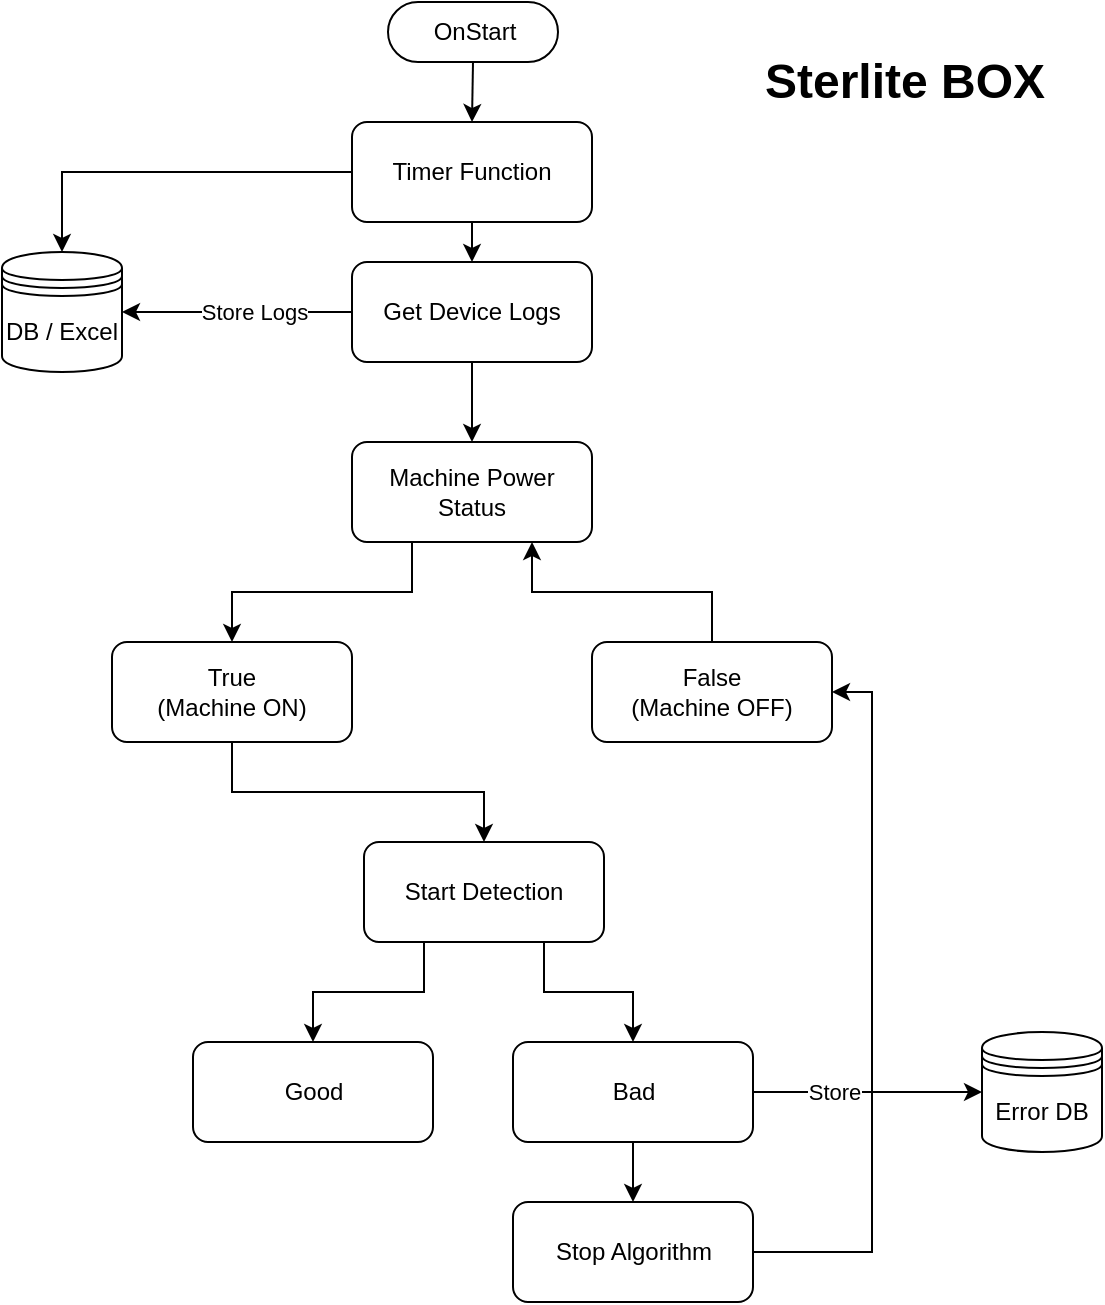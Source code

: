 <mxfile version="20.8.10" type="device" pages="5"><diagram id="sg4r4c6nekXWI53iiOO6" name="Architecture"><mxGraphModel dx="1421" dy="832" grid="1" gridSize="10" guides="1" tooltips="1" connect="1" arrows="1" fold="1" page="1" pageScale="1" pageWidth="850" pageHeight="1100" math="0" shadow="0"><root><mxCell id="0"/><mxCell id="1" parent="0"/><mxCell id="kYotQ1mhfaTEf8DiBNfE-2" style="edgeStyle=orthogonalEdgeStyle;rounded=0;orthogonalLoop=1;jettySize=auto;html=1;exitX=0.5;exitY=0.5;exitDx=0;exitDy=15.0;exitPerimeter=0;entryX=0.5;entryY=0;entryDx=0;entryDy=0;" parent="1" source="CZYEnzqSF_89KCVvnzIE-3" target="kYotQ1mhfaTEf8DiBNfE-1" edge="1"><mxGeometry relative="1" as="geometry"/></mxCell><mxCell id="CZYEnzqSF_89KCVvnzIE-3" value="OnStart" style="html=1;dashed=0;whitespace=wrap;shape=mxgraph.dfd.start" parent="1" vertex="1"><mxGeometry x="383" y="100" width="85" height="30" as="geometry"/></mxCell><mxCell id="CZYEnzqSF_89KCVvnzIE-30" style="edgeStyle=orthogonalEdgeStyle;rounded=0;orthogonalLoop=1;jettySize=auto;html=1;exitX=0.5;exitY=1;exitDx=0;exitDy=0;" parent="1" source="CZYEnzqSF_89KCVvnzIE-5" target="CZYEnzqSF_89KCVvnzIE-19" edge="1"><mxGeometry relative="1" as="geometry"/></mxCell><mxCell id="CZYEnzqSF_89KCVvnzIE-33" style="edgeStyle=orthogonalEdgeStyle;rounded=0;orthogonalLoop=1;jettySize=auto;html=1;exitX=0;exitY=0.5;exitDx=0;exitDy=0;entryX=1;entryY=0.5;entryDx=0;entryDy=0;" parent="1" source="CZYEnzqSF_89KCVvnzIE-5" target="CZYEnzqSF_89KCVvnzIE-31" edge="1"><mxGeometry relative="1" as="geometry"/></mxCell><mxCell id="CZYEnzqSF_89KCVvnzIE-34" value="Store Logs" style="edgeLabel;html=1;align=center;verticalAlign=middle;resizable=0;points=[];" parent="CZYEnzqSF_89KCVvnzIE-33" vertex="1" connectable="0"><mxGeometry x="-0.141" relative="1" as="geometry"><mxPoint as="offset"/></mxGeometry></mxCell><mxCell id="CZYEnzqSF_89KCVvnzIE-5" value="Get Device Logs" style="rounded=1;whiteSpace=wrap;html=1;" parent="1" vertex="1"><mxGeometry x="365" y="230" width="120" height="50" as="geometry"/></mxCell><mxCell id="CZYEnzqSF_89KCVvnzIE-37" style="edgeStyle=orthogonalEdgeStyle;rounded=0;orthogonalLoop=1;jettySize=auto;html=1;exitX=0.25;exitY=1;exitDx=0;exitDy=0;" parent="1" source="CZYEnzqSF_89KCVvnzIE-18" target="CZYEnzqSF_89KCVvnzIE-35" edge="1"><mxGeometry relative="1" as="geometry"/></mxCell><mxCell id="CZYEnzqSF_89KCVvnzIE-38" style="edgeStyle=orthogonalEdgeStyle;rounded=0;orthogonalLoop=1;jettySize=auto;html=1;exitX=0.75;exitY=1;exitDx=0;exitDy=0;" parent="1" source="CZYEnzqSF_89KCVvnzIE-18" target="CZYEnzqSF_89KCVvnzIE-36" edge="1"><mxGeometry relative="1" as="geometry"/></mxCell><mxCell id="CZYEnzqSF_89KCVvnzIE-18" value="Start Detection" style="rounded=1;whiteSpace=wrap;html=1;" parent="1" vertex="1"><mxGeometry x="371" y="520" width="120" height="50" as="geometry"/></mxCell><mxCell id="CZYEnzqSF_89KCVvnzIE-45" style="edgeStyle=orthogonalEdgeStyle;rounded=0;orthogonalLoop=1;jettySize=auto;html=1;exitX=0.25;exitY=1;exitDx=0;exitDy=0;" parent="1" source="CZYEnzqSF_89KCVvnzIE-19" target="CZYEnzqSF_89KCVvnzIE-43" edge="1"><mxGeometry relative="1" as="geometry"/></mxCell><mxCell id="CZYEnzqSF_89KCVvnzIE-19" value="Machine Power Status" style="rounded=1;whiteSpace=wrap;html=1;" parent="1" vertex="1"><mxGeometry x="365" y="320" width="120" height="50" as="geometry"/></mxCell><mxCell id="CZYEnzqSF_89KCVvnzIE-31" value="DB / Excel" style="shape=datastore;whiteSpace=wrap;html=1;" parent="1" vertex="1"><mxGeometry x="190" y="225" width="60" height="60" as="geometry"/></mxCell><mxCell id="CZYEnzqSF_89KCVvnzIE-35" value="Good" style="rounded=1;whiteSpace=wrap;html=1;" parent="1" vertex="1"><mxGeometry x="285.5" y="620" width="120" height="50" as="geometry"/></mxCell><mxCell id="CZYEnzqSF_89KCVvnzIE-40" style="edgeStyle=orthogonalEdgeStyle;rounded=0;orthogonalLoop=1;jettySize=auto;html=1;exitX=0.5;exitY=1;exitDx=0;exitDy=0;entryX=0.5;entryY=0;entryDx=0;entryDy=0;" parent="1" source="CZYEnzqSF_89KCVvnzIE-36" target="CZYEnzqSF_89KCVvnzIE-39" edge="1"><mxGeometry relative="1" as="geometry"/></mxCell><mxCell id="CZYEnzqSF_89KCVvnzIE-51" style="edgeStyle=orthogonalEdgeStyle;rounded=0;orthogonalLoop=1;jettySize=auto;html=1;exitX=1;exitY=0.5;exitDx=0;exitDy=0;entryX=0;entryY=0.5;entryDx=0;entryDy=0;" parent="1" source="CZYEnzqSF_89KCVvnzIE-36" target="CZYEnzqSF_89KCVvnzIE-50" edge="1"><mxGeometry relative="1" as="geometry"/></mxCell><mxCell id="2J9r6ATAL798wWF12ZCs-1" value="Store" style="edgeLabel;html=1;align=center;verticalAlign=middle;resizable=0;points=[];" parent="CZYEnzqSF_89KCVvnzIE-51" vertex="1" connectable="0"><mxGeometry x="-0.24" y="-3" relative="1" as="geometry"><mxPoint x="-3" y="-3" as="offset"/></mxGeometry></mxCell><mxCell id="CZYEnzqSF_89KCVvnzIE-36" value="Bad" style="rounded=1;whiteSpace=wrap;html=1;" parent="1" vertex="1"><mxGeometry x="445.5" y="620" width="120" height="50" as="geometry"/></mxCell><mxCell id="CZYEnzqSF_89KCVvnzIE-49" style="edgeStyle=orthogonalEdgeStyle;rounded=0;orthogonalLoop=1;jettySize=auto;html=1;exitX=1;exitY=0.5;exitDx=0;exitDy=0;entryX=1;entryY=0.5;entryDx=0;entryDy=0;" parent="1" source="CZYEnzqSF_89KCVvnzIE-39" target="CZYEnzqSF_89KCVvnzIE-44" edge="1"><mxGeometry relative="1" as="geometry"/></mxCell><mxCell id="CZYEnzqSF_89KCVvnzIE-39" value="Stop Algorithm" style="rounded=1;whiteSpace=wrap;html=1;" parent="1" vertex="1"><mxGeometry x="445.5" y="700" width="120" height="50" as="geometry"/></mxCell><mxCell id="CZYEnzqSF_89KCVvnzIE-48" style="edgeStyle=orthogonalEdgeStyle;rounded=0;orthogonalLoop=1;jettySize=auto;html=1;exitX=0.5;exitY=1;exitDx=0;exitDy=0;entryX=0.5;entryY=0;entryDx=0;entryDy=0;" parent="1" source="CZYEnzqSF_89KCVvnzIE-43" target="CZYEnzqSF_89KCVvnzIE-18" edge="1"><mxGeometry relative="1" as="geometry"/></mxCell><mxCell id="CZYEnzqSF_89KCVvnzIE-43" value="True&lt;br&gt;(Machine ON)" style="rounded=1;whiteSpace=wrap;html=1;" parent="1" vertex="1"><mxGeometry x="245" y="420" width="120" height="50" as="geometry"/></mxCell><mxCell id="CZYEnzqSF_89KCVvnzIE-47" style="edgeStyle=orthogonalEdgeStyle;rounded=0;orthogonalLoop=1;jettySize=auto;html=1;exitX=0.5;exitY=0;exitDx=0;exitDy=0;entryX=0.75;entryY=1;entryDx=0;entryDy=0;" parent="1" source="CZYEnzqSF_89KCVvnzIE-44" target="CZYEnzqSF_89KCVvnzIE-19" edge="1"><mxGeometry relative="1" as="geometry"/></mxCell><mxCell id="CZYEnzqSF_89KCVvnzIE-44" value="False&lt;br&gt;(Machine OFF)" style="rounded=1;whiteSpace=wrap;html=1;" parent="1" vertex="1"><mxGeometry x="485" y="420" width="120" height="50" as="geometry"/></mxCell><mxCell id="CZYEnzqSF_89KCVvnzIE-50" value="Error DB" style="shape=datastore;whiteSpace=wrap;html=1;" parent="1" vertex="1"><mxGeometry x="680" y="615" width="60" height="60" as="geometry"/></mxCell><mxCell id="kYotQ1mhfaTEf8DiBNfE-3" style="edgeStyle=orthogonalEdgeStyle;rounded=0;orthogonalLoop=1;jettySize=auto;html=1;exitX=0.5;exitY=1;exitDx=0;exitDy=0;entryX=0.5;entryY=0;entryDx=0;entryDy=0;" parent="1" source="kYotQ1mhfaTEf8DiBNfE-1" target="CZYEnzqSF_89KCVvnzIE-5" edge="1"><mxGeometry relative="1" as="geometry"/></mxCell><mxCell id="kYotQ1mhfaTEf8DiBNfE-4" style="edgeStyle=orthogonalEdgeStyle;rounded=0;orthogonalLoop=1;jettySize=auto;html=1;exitX=0;exitY=0.5;exitDx=0;exitDy=0;entryX=0.5;entryY=0;entryDx=0;entryDy=0;" parent="1" source="kYotQ1mhfaTEf8DiBNfE-1" target="CZYEnzqSF_89KCVvnzIE-31" edge="1"><mxGeometry relative="1" as="geometry"/></mxCell><mxCell id="kYotQ1mhfaTEf8DiBNfE-1" value="Timer Function" style="rounded=1;whiteSpace=wrap;html=1;" parent="1" vertex="1"><mxGeometry x="365" y="160" width="120" height="50" as="geometry"/></mxCell><mxCell id="712k53qDgukqClok5n3v-1" value="Sterlite BOX" style="text;strokeColor=none;fillColor=none;html=1;fontSize=24;fontStyle=1;verticalAlign=middle;align=center;" parent="1" vertex="1"><mxGeometry x="565.5" y="120" width="150" height="40" as="geometry"/></mxCell></root></mxGraphModel></diagram><diagram id="F0R3vlB-tl7WXZpMlLub" name="Device Logs"><mxGraphModel dx="1687" dy="994" grid="1" gridSize="10" guides="1" tooltips="1" connect="1" arrows="1" fold="1" page="1" pageScale="1" pageWidth="850" pageHeight="1100" math="0" shadow="0"><root><mxCell id="0"/><mxCell id="1" parent="0"/><mxCell id="XR5v8UPY5LM1cAqZ1yax-1" value="GPIO Power Status" style="rounded=1;whiteSpace=wrap;html=1;labelPosition=center;verticalLabelPosition=top;align=center;verticalAlign=bottom;" vertex="1" parent="1"><mxGeometry x="675" y="356" width="160" height="144" as="geometry"/></mxCell><mxCell id="XR5v8UPY5LM1cAqZ1yax-2" value="Storage Stats" style="rounded=1;whiteSpace=wrap;html=1;labelPosition=center;verticalLabelPosition=top;align=center;verticalAlign=bottom;" vertex="1" parent="1"><mxGeometry x="495" y="356" width="160" height="84" as="geometry"/></mxCell><mxCell id="XR5v8UPY5LM1cAqZ1yax-3" style="edgeStyle=orthogonalEdgeStyle;rounded=0;orthogonalLoop=1;jettySize=auto;html=1;exitX=0.5;exitY=1;exitDx=0;exitDy=0;" edge="1" parent="1" source="XR5v8UPY5LM1cAqZ1yax-4" target="XR5v8UPY5LM1cAqZ1yax-6"><mxGeometry relative="1" as="geometry"/></mxCell><mxCell id="CUNAl6q5XSeT5r09l10B-1" value="" style="edgeStyle=orthogonalEdgeStyle;rounded=0;orthogonalLoop=1;jettySize=auto;html=1;" edge="1" parent="1" source="XR5v8UPY5LM1cAqZ1yax-4" target="XR5v8UPY5LM1cAqZ1yax-10"><mxGeometry relative="1" as="geometry"/></mxCell><mxCell id="XR5v8UPY5LM1cAqZ1yax-4" value="Get Device Logs" style="rounded=1;whiteSpace=wrap;html=1;" vertex="1" parent="1"><mxGeometry x="445" y="200" width="120" height="50" as="geometry"/></mxCell><mxCell id="XR5v8UPY5LM1cAqZ1yax-5" value="Camera Conditions" style="rounded=1;whiteSpace=wrap;html=1;labelPosition=center;verticalLabelPosition=top;align=center;verticalAlign=bottom;" vertex="1" parent="1"><mxGeometry x="175" y="356" width="160" height="234" as="geometry"/></mxCell><mxCell id="XR5v8UPY5LM1cAqZ1yax-6" value="Get Date and Time (From Timer Function)" style="rounded=1;whiteSpace=wrap;html=1;" vertex="1" parent="1"><mxGeometry x="175" y="280" width="660" height="40" as="geometry"/></mxCell><mxCell id="XR5v8UPY5LM1cAqZ1yax-7" style="edgeStyle=orthogonalEdgeStyle;rounded=0;orthogonalLoop=1;jettySize=auto;html=1;exitX=0.5;exitY=1;exitDx=0;exitDy=0;entryX=1;entryY=0.5;entryDx=0;entryDy=0;" edge="1" parent="1" source="XR5v8UPY5LM1cAqZ1yax-10" target="XR5v8UPY5LM1cAqZ1yax-17"><mxGeometry relative="1" as="geometry"/></mxCell><mxCell id="XR5v8UPY5LM1cAqZ1yax-8" style="edgeStyle=orthogonalEdgeStyle;rounded=0;orthogonalLoop=1;jettySize=auto;html=1;exitX=0.5;exitY=1;exitDx=0;exitDy=0;entryX=1;entryY=0.5;entryDx=0;entryDy=0;" edge="1" parent="1" source="XR5v8UPY5LM1cAqZ1yax-10" target="XR5v8UPY5LM1cAqZ1yax-13"><mxGeometry relative="1" as="geometry"/></mxCell><mxCell id="XR5v8UPY5LM1cAqZ1yax-9" value="Can be verified&lt;br style=&quot;border-color: var(--border-color);&quot;&gt;using" style="edgeLabel;html=1;align=center;verticalAlign=middle;resizable=0;points=[];" vertex="1" connectable="0" parent="XR5v8UPY5LM1cAqZ1yax-8"><mxGeometry x="-0.327" relative="1" as="geometry"><mxPoint as="offset"/></mxGeometry></mxCell><mxCell id="XR5v8UPY5LM1cAqZ1yax-10" value="Lighting Conditions" style="rounded=0;whiteSpace=wrap;html=1;" vertex="1" parent="1"><mxGeometry x="355" y="370" width="120" height="50" as="geometry"/></mxCell><mxCell id="XR5v8UPY5LM1cAqZ1yax-11" style="edgeStyle=orthogonalEdgeStyle;rounded=0;orthogonalLoop=1;jettySize=auto;html=1;exitX=0;exitY=0.5;exitDx=0;exitDy=0;entryX=0.5;entryY=0;entryDx=0;entryDy=0;" edge="1" parent="1" source="XR5v8UPY5LM1cAqZ1yax-12" target="XR5v8UPY5LM1cAqZ1yax-24"><mxGeometry relative="1" as="geometry"/></mxCell><mxCell id="XR5v8UPY5LM1cAqZ1yax-12" value="Number of&lt;br&gt;Cameras connected" style="rounded=1;whiteSpace=wrap;html=1;" vertex="1" parent="1"><mxGeometry x="195" y="370" width="120" height="50" as="geometry"/></mxCell><mxCell id="XR5v8UPY5LM1cAqZ1yax-13" value="Camera Sample Picture" style="rounded=1;whiteSpace=wrap;html=1;" vertex="1" parent="1"><mxGeometry x="195" y="450" width="120" height="50" as="geometry"/></mxCell><mxCell id="XR5v8UPY5LM1cAqZ1yax-14" style="edgeStyle=orthogonalEdgeStyle;rounded=0;orthogonalLoop=1;jettySize=auto;html=1;exitX=0.25;exitY=1;exitDx=0;exitDy=0;entryX=0.5;entryY=0;entryDx=0;entryDy=0;" edge="1" parent="1" source="XR5v8UPY5LM1cAqZ1yax-17" target="XR5v8UPY5LM1cAqZ1yax-21"><mxGeometry relative="1" as="geometry"/></mxCell><mxCell id="XR5v8UPY5LM1cAqZ1yax-15" style="edgeStyle=orthogonalEdgeStyle;rounded=0;orthogonalLoop=1;jettySize=auto;html=1;exitX=0.5;exitY=1;exitDx=0;exitDy=0;entryX=0.5;entryY=0;entryDx=0;entryDy=0;" edge="1" parent="1" source="XR5v8UPY5LM1cAqZ1yax-17" target="XR5v8UPY5LM1cAqZ1yax-22"><mxGeometry relative="1" as="geometry"/></mxCell><mxCell id="XR5v8UPY5LM1cAqZ1yax-16" style="edgeStyle=orthogonalEdgeStyle;rounded=0;orthogonalLoop=1;jettySize=auto;html=1;exitX=0.75;exitY=1;exitDx=0;exitDy=0;entryX=0.5;entryY=0;entryDx=0;entryDy=0;" edge="1" parent="1" source="XR5v8UPY5LM1cAqZ1yax-17" target="XR5v8UPY5LM1cAqZ1yax-23"><mxGeometry relative="1" as="geometry"/></mxCell><mxCell id="XR5v8UPY5LM1cAqZ1yax-17" value="Camera Sample Video" style="rounded=1;whiteSpace=wrap;html=1;" vertex="1" parent="1"><mxGeometry x="195" y="530" width="120" height="50" as="geometry"/></mxCell><mxCell id="XR5v8UPY5LM1cAqZ1yax-18" value="Check Available Memory" style="rounded=1;whiteSpace=wrap;html=1;" vertex="1" parent="1"><mxGeometry x="515" y="373" width="120" height="50" as="geometry"/></mxCell><mxCell id="XR5v8UPY5LM1cAqZ1yax-19" value="Check Out-Signal" style="rounded=1;whiteSpace=wrap;html=1;" vertex="1" parent="1"><mxGeometry x="695" y="371" width="120" height="50" as="geometry"/></mxCell><mxCell id="XR5v8UPY5LM1cAqZ1yax-20" value="Check In-Signal" style="rounded=1;whiteSpace=wrap;html=1;" vertex="1" parent="1"><mxGeometry x="695" y="430" width="120" height="50" as="geometry"/></mxCell><mxCell id="XR5v8UPY5LM1cAqZ1yax-21" value="10s&lt;br&gt;clip" style="rounded=1;whiteSpace=wrap;html=1;" vertex="1" parent="1"><mxGeometry x="195" y="610" width="35" height="50" as="geometry"/></mxCell><mxCell id="XR5v8UPY5LM1cAqZ1yax-22" value="30s&lt;br&gt;clip" style="rounded=1;whiteSpace=wrap;html=1;" vertex="1" parent="1"><mxGeometry x="237.5" y="610" width="35" height="50" as="geometry"/></mxCell><mxCell id="XR5v8UPY5LM1cAqZ1yax-23" value="60s&lt;br&gt;clip" style="rounded=1;whiteSpace=wrap;html=1;" vertex="1" parent="1"><mxGeometry x="280" y="610" width="35" height="50" as="geometry"/></mxCell><mxCell id="XR5v8UPY5LM1cAqZ1yax-24" value="Camera" style="shape=table;startSize=30;container=1;collapsible=1;childLayout=tableLayout;fixedRows=1;rowLines=0;fontStyle=1;align=center;resizeLast=1;" vertex="1" parent="1"><mxGeometry x="15" y="430" width="140" height="150" as="geometry"/></mxCell><mxCell id="XR5v8UPY5LM1cAqZ1yax-25" value="" style="shape=tableRow;horizontal=0;startSize=0;swimlaneHead=0;swimlaneBody=0;fillColor=none;collapsible=0;dropTarget=0;points=[[0,0.5],[1,0.5]];portConstraint=eastwest;top=0;left=0;right=0;bottom=1;" vertex="1" parent="XR5v8UPY5LM1cAqZ1yax-24"><mxGeometry y="30" width="140" height="30" as="geometry"/></mxCell><mxCell id="XR5v8UPY5LM1cAqZ1yax-26" value="CAM" style="shape=partialRectangle;connectable=0;fillColor=none;top=0;left=0;bottom=0;right=0;fontStyle=1;overflow=hidden;" vertex="1" parent="XR5v8UPY5LM1cAqZ1yax-25"><mxGeometry width="40" height="30" as="geometry"><mxRectangle width="40" height="30" as="alternateBounds"/></mxGeometry></mxCell><mxCell id="XR5v8UPY5LM1cAqZ1yax-27" value="Device" style="shape=partialRectangle;connectable=0;fillColor=none;top=0;left=0;bottom=0;right=0;align=left;spacingLeft=6;fontStyle=5;overflow=hidden;" vertex="1" parent="XR5v8UPY5LM1cAqZ1yax-25"><mxGeometry x="40" width="100" height="30" as="geometry"><mxRectangle width="100" height="30" as="alternateBounds"/></mxGeometry></mxCell><mxCell id="XR5v8UPY5LM1cAqZ1yax-28" value="" style="shape=tableRow;horizontal=0;startSize=0;swimlaneHead=0;swimlaneBody=0;fillColor=none;collapsible=0;dropTarget=0;points=[[0,0.5],[1,0.5]];portConstraint=eastwest;top=0;left=0;right=0;bottom=0;" vertex="1" parent="XR5v8UPY5LM1cAqZ1yax-24"><mxGeometry y="60" width="140" height="30" as="geometry"/></mxCell><mxCell id="XR5v8UPY5LM1cAqZ1yax-29" value="" style="shape=partialRectangle;connectable=0;fillColor=none;top=0;left=0;bottom=0;right=0;editable=1;overflow=hidden;" vertex="1" parent="XR5v8UPY5LM1cAqZ1yax-28"><mxGeometry width="40" height="30" as="geometry"><mxRectangle width="40" height="30" as="alternateBounds"/></mxGeometry></mxCell><mxCell id="XR5v8UPY5LM1cAqZ1yax-30" value="Cam1 (CSI)" style="shape=partialRectangle;connectable=0;fillColor=none;top=0;left=0;bottom=0;right=0;align=left;spacingLeft=6;overflow=hidden;" vertex="1" parent="XR5v8UPY5LM1cAqZ1yax-28"><mxGeometry x="40" width="100" height="30" as="geometry"><mxRectangle width="100" height="30" as="alternateBounds"/></mxGeometry></mxCell><mxCell id="XR5v8UPY5LM1cAqZ1yax-31" value="" style="shape=tableRow;horizontal=0;startSize=0;swimlaneHead=0;swimlaneBody=0;fillColor=none;collapsible=0;dropTarget=0;points=[[0,0.5],[1,0.5]];portConstraint=eastwest;top=0;left=0;right=0;bottom=0;" vertex="1" parent="XR5v8UPY5LM1cAqZ1yax-24"><mxGeometry y="90" width="140" height="30" as="geometry"/></mxCell><mxCell id="XR5v8UPY5LM1cAqZ1yax-32" value="" style="shape=partialRectangle;connectable=0;fillColor=none;top=0;left=0;bottom=0;right=0;editable=1;overflow=hidden;" vertex="1" parent="XR5v8UPY5LM1cAqZ1yax-31"><mxGeometry width="40" height="30" as="geometry"><mxRectangle width="40" height="30" as="alternateBounds"/></mxGeometry></mxCell><mxCell id="XR5v8UPY5LM1cAqZ1yax-33" value="Cam2 (USB)" style="shape=partialRectangle;connectable=0;fillColor=none;top=0;left=0;bottom=0;right=0;align=left;spacingLeft=6;overflow=hidden;" vertex="1" parent="XR5v8UPY5LM1cAqZ1yax-31"><mxGeometry x="40" width="100" height="30" as="geometry"><mxRectangle width="100" height="30" as="alternateBounds"/></mxGeometry></mxCell><mxCell id="XR5v8UPY5LM1cAqZ1yax-34" value="" style="shape=tableRow;horizontal=0;startSize=0;swimlaneHead=0;swimlaneBody=0;fillColor=none;collapsible=0;dropTarget=0;points=[[0,0.5],[1,0.5]];portConstraint=eastwest;top=0;left=0;right=0;bottom=0;" vertex="1" parent="XR5v8UPY5LM1cAqZ1yax-24"><mxGeometry y="120" width="140" height="30" as="geometry"/></mxCell><mxCell id="XR5v8UPY5LM1cAqZ1yax-35" value="" style="shape=partialRectangle;connectable=0;fillColor=none;top=0;left=0;bottom=0;right=0;editable=1;overflow=hidden;" vertex="1" parent="XR5v8UPY5LM1cAqZ1yax-34"><mxGeometry width="40" height="30" as="geometry"><mxRectangle width="40" height="30" as="alternateBounds"/></mxGeometry></mxCell><mxCell id="XR5v8UPY5LM1cAqZ1yax-36" value="Cam3 (USB)" style="shape=partialRectangle;connectable=0;fillColor=none;top=0;left=0;bottom=0;right=0;align=left;spacingLeft=6;overflow=hidden;" vertex="1" parent="XR5v8UPY5LM1cAqZ1yax-34"><mxGeometry x="40" width="100" height="30" as="geometry"><mxRectangle width="100" height="30" as="alternateBounds"/></mxGeometry></mxCell><mxCell id="XR5v8UPY5LM1cAqZ1yax-37" style="edgeStyle=orthogonalEdgeStyle;rounded=0;orthogonalLoop=1;jettySize=auto;html=1;exitX=1;exitY=0.5;exitDx=0;exitDy=0;" edge="1" parent="1" source="XR5v8UPY5LM1cAqZ1yax-25" target="XR5v8UPY5LM1cAqZ1yax-13"><mxGeometry relative="1" as="geometry"/></mxCell><mxCell id="XR5v8UPY5LM1cAqZ1yax-38" value="Database" style="rounded=1;whiteSpace=wrap;html=1;" vertex="1" parent="1"><mxGeometry x="180" y="690" width="655" height="40" as="geometry"/></mxCell><mxCell id="7xpKv5X6aLm1mgcBu1rs-1" value="Device Logs" style="text;strokeColor=none;fillColor=none;html=1;fontSize=24;fontStyle=1;verticalAlign=middle;align=center;" vertex="1" parent="1"><mxGeometry x="345" y="120" width="160" height="40" as="geometry"/></mxCell></root></mxGraphModel></diagram><diagram id="XYooK_LELfqd8wF8lnim" name="ErrorDB"><mxGraphModel dx="2049" dy="1207" grid="1" gridSize="10" guides="1" tooltips="1" connect="1" arrows="1" fold="1" page="1" pageScale="1" pageWidth="850" pageHeight="1100" math="0" shadow="0"><root><mxCell id="0"/><mxCell id="1" parent="0"/><mxCell id="zzSbdFSJvkkSN1tpZP5F-14" style="edgeStyle=orthogonalEdgeStyle;rounded=0;orthogonalLoop=1;jettySize=auto;html=1;exitX=0.5;exitY=1;exitDx=0;exitDy=0;" edge="1" parent="1" source="zzSbdFSJvkkSN1tpZP5F-1" target="zzSbdFSJvkkSN1tpZP5F-11"><mxGeometry relative="1" as="geometry"/></mxCell><mxCell id="zzSbdFSJvkkSN1tpZP5F-1" value="Bad" style="rounded=1;whiteSpace=wrap;html=1;" vertex="1" parent="1"><mxGeometry x="240" y="80" width="120" height="40" as="geometry"/></mxCell><mxCell id="zzSbdFSJvkkSN1tpZP5F-24" style="edgeStyle=orthogonalEdgeStyle;rounded=0;orthogonalLoop=1;jettySize=auto;html=1;exitX=0.75;exitY=1;exitDx=0;exitDy=0;entryX=0.25;entryY=0;entryDx=0;entryDy=0;" edge="1" parent="1" source="zzSbdFSJvkkSN1tpZP5F-2" target="zzSbdFSJvkkSN1tpZP5F-21"><mxGeometry relative="1" as="geometry"/></mxCell><mxCell id="zzSbdFSJvkkSN1tpZP5F-2" value="Dent Folder" style="rounded=1;whiteSpace=wrap;html=1;" vertex="1" parent="1"><mxGeometry x="160" y="480" width="120" height="40" as="geometry"/></mxCell><mxCell id="zzSbdFSJvkkSN1tpZP5F-25" style="edgeStyle=orthogonalEdgeStyle;rounded=0;orthogonalLoop=1;jettySize=auto;html=1;exitX=0.25;exitY=1;exitDx=0;exitDy=0;entryX=0.75;entryY=0;entryDx=0;entryDy=0;" edge="1" parent="1" source="zzSbdFSJvkkSN1tpZP5F-3" target="zzSbdFSJvkkSN1tpZP5F-21"><mxGeometry relative="1" as="geometry"/></mxCell><mxCell id="zzSbdFSJvkkSN1tpZP5F-3" value="Black Patch Folder" style="rounded=1;whiteSpace=wrap;html=1;" vertex="1" parent="1"><mxGeometry x="320" y="480" width="120" height="40" as="geometry"/></mxCell><mxCell id="zzSbdFSJvkkSN1tpZP5F-17" style="edgeStyle=orthogonalEdgeStyle;rounded=0;orthogonalLoop=1;jettySize=auto;html=1;exitX=0.25;exitY=1;exitDx=0;exitDy=0;" edge="1" parent="1" source="zzSbdFSJvkkSN1tpZP5F-6" target="zzSbdFSJvkkSN1tpZP5F-2"><mxGeometry relative="1" as="geometry"/></mxCell><mxCell id="zzSbdFSJvkkSN1tpZP5F-19" value="If Dent" style="edgeLabel;html=1;align=center;verticalAlign=middle;resizable=0;points=[];" vertex="1" connectable="0" parent="zzSbdFSJvkkSN1tpZP5F-17"><mxGeometry x="-0.24" y="1" relative="1" as="geometry"><mxPoint as="offset"/></mxGeometry></mxCell><mxCell id="zzSbdFSJvkkSN1tpZP5F-18" style="edgeStyle=orthogonalEdgeStyle;rounded=0;orthogonalLoop=1;jettySize=auto;html=1;exitX=0.75;exitY=1;exitDx=0;exitDy=0;" edge="1" parent="1" source="zzSbdFSJvkkSN1tpZP5F-6" target="zzSbdFSJvkkSN1tpZP5F-3"><mxGeometry relative="1" as="geometry"/></mxCell><mxCell id="zzSbdFSJvkkSN1tpZP5F-20" value="If Blackpatch" style="edgeLabel;html=1;align=center;verticalAlign=middle;resizable=0;points=[];" vertex="1" connectable="0" parent="zzSbdFSJvkkSN1tpZP5F-18"><mxGeometry x="-0.555" y="-1" relative="1" as="geometry"><mxPoint as="offset"/></mxGeometry></mxCell><mxCell id="zzSbdFSJvkkSN1tpZP5F-6" value="Save Video" style="rounded=1;whiteSpace=wrap;html=1;" vertex="1" parent="1"><mxGeometry x="240" y="400" width="120" height="40" as="geometry"/></mxCell><mxCell id="zzSbdFSJvkkSN1tpZP5F-7" value="Retrain Data" style="rounded=1;whiteSpace=wrap;html=1;" vertex="1" parent="1"><mxGeometry x="40" y="550" width="120" height="40" as="geometry"/></mxCell><mxCell id="zzSbdFSJvkkSN1tpZP5F-32" style="edgeStyle=orthogonalEdgeStyle;rounded=0;orthogonalLoop=1;jettySize=auto;html=1;exitX=0.5;exitY=1;exitDx=0;exitDy=0;" edge="1" parent="1" source="zzSbdFSJvkkSN1tpZP5F-8" target="zzSbdFSJvkkSN1tpZP5F-13"><mxGeometry relative="1" as="geometry"/></mxCell><mxCell id="zzSbdFSJvkkSN1tpZP5F-8" value="Alert Sample" style="rounded=1;whiteSpace=wrap;html=1;" vertex="1" parent="1"><mxGeometry x="40" y="620" width="120" height="40" as="geometry"/></mxCell><mxCell id="vai9FHMp7MNcCqsEHtzm-2" style="edgeStyle=orthogonalEdgeStyle;rounded=0;orthogonalLoop=1;jettySize=auto;html=1;exitX=0.5;exitY=1;exitDx=0;exitDy=0;" edge="1" parent="1" source="zzSbdFSJvkkSN1tpZP5F-11" target="vai9FHMp7MNcCqsEHtzm-1"><mxGeometry relative="1" as="geometry"/></mxCell><mxCell id="zzSbdFSJvkkSN1tpZP5F-11" value="Machine Power Status OFF" style="rounded=1;whiteSpace=wrap;html=1;" vertex="1" parent="1"><mxGeometry x="240" y="160" width="120" height="40" as="geometry"/></mxCell><mxCell id="zzSbdFSJvkkSN1tpZP5F-16" style="edgeStyle=orthogonalEdgeStyle;rounded=0;orthogonalLoop=1;jettySize=auto;html=1;exitX=0.5;exitY=1;exitDx=0;exitDy=0;entryX=0.5;entryY=0;entryDx=0;entryDy=0;" edge="1" parent="1" source="zzSbdFSJvkkSN1tpZP5F-12" target="zzSbdFSJvkkSN1tpZP5F-6"><mxGeometry relative="1" as="geometry"/></mxCell><mxCell id="zzSbdFSJvkkSN1tpZP5F-12" value="Save 30 secs before and after detection" style="rounded=1;whiteSpace=wrap;html=1;" vertex="1" parent="1"><mxGeometry x="240" y="320" width="120" height="40" as="geometry"/></mxCell><mxCell id="PnwotfDdGRwhXesnWg_u-1" style="edgeStyle=orthogonalEdgeStyle;rounded=0;orthogonalLoop=1;jettySize=auto;html=1;exitX=1;exitY=0.5;exitDx=0;exitDy=0;entryX=0;entryY=0.5;entryDx=0;entryDy=0;" edge="1" parent="1" source="zzSbdFSJvkkSN1tpZP5F-13" target="iRijssz3ijR2W-MHgsEI-2"><mxGeometry relative="1" as="geometry"/></mxCell><mxCell id="zzSbdFSJvkkSN1tpZP5F-13" value="Update Error DB" style="rounded=1;whiteSpace=wrap;html=1;" vertex="1" parent="1"><mxGeometry x="240" y="660" width="120" height="40" as="geometry"/></mxCell><mxCell id="zzSbdFSJvkkSN1tpZP5F-29" style="edgeStyle=orthogonalEdgeStyle;rounded=0;orthogonalLoop=1;jettySize=auto;html=1;exitX=0;exitY=0.25;exitDx=0;exitDy=0;entryX=1;entryY=0.5;entryDx=0;entryDy=0;" edge="1" parent="1" source="zzSbdFSJvkkSN1tpZP5F-21" target="zzSbdFSJvkkSN1tpZP5F-7"><mxGeometry relative="1" as="geometry"/></mxCell><mxCell id="zzSbdFSJvkkSN1tpZP5F-30" style="edgeStyle=orthogonalEdgeStyle;rounded=0;orthogonalLoop=1;jettySize=auto;html=1;exitX=0;exitY=0.75;exitDx=0;exitDy=0;entryX=1;entryY=0.5;entryDx=0;entryDy=0;" edge="1" parent="1" source="zzSbdFSJvkkSN1tpZP5F-21" target="zzSbdFSJvkkSN1tpZP5F-8"><mxGeometry relative="1" as="geometry"/></mxCell><mxCell id="zzSbdFSJvkkSN1tpZP5F-31" style="edgeStyle=orthogonalEdgeStyle;rounded=0;orthogonalLoop=1;jettySize=auto;html=1;exitX=0.5;exitY=1;exitDx=0;exitDy=0;entryX=0.5;entryY=0;entryDx=0;entryDy=0;" edge="1" parent="1" source="zzSbdFSJvkkSN1tpZP5F-21" target="zzSbdFSJvkkSN1tpZP5F-13"><mxGeometry relative="1" as="geometry"/></mxCell><mxCell id="zzSbdFSJvkkSN1tpZP5F-21" value="New Error Data" style="rounded=1;whiteSpace=wrap;html=1;" vertex="1" parent="1"><mxGeometry x="240" y="560" width="120" height="40" as="geometry"/></mxCell><mxCell id="s-8R5Uc2AeWoO943QoE_-13" style="edgeStyle=orthogonalEdgeStyle;rounded=0;orthogonalLoop=1;jettySize=auto;html=1;exitX=1;exitY=0.5;exitDx=0;exitDy=0;entryX=0.5;entryY=0;entryDx=0;entryDy=0;" edge="1" parent="1" source="iRijssz3ijR2W-MHgsEI-2" target="s-8R5Uc2AeWoO943QoE_-1"><mxGeometry relative="1" as="geometry"/></mxCell><mxCell id="iRijssz3ijR2W-MHgsEI-2" value="Error DB" style="shape=datastore;whiteSpace=wrap;html=1;" vertex="1" parent="1"><mxGeometry x="440" y="650" width="60" height="60" as="geometry"/></mxCell><mxCell id="s-8R5Uc2AeWoO943QoE_-1" value="Error Table" style="swimlane;fontStyle=0;childLayout=stackLayout;horizontal=1;startSize=26;horizontalStack=0;resizeParent=1;resizeParentMax=0;resizeLast=0;collapsible=1;marginBottom=0;align=center;fontSize=14;" vertex="1" parent="1"><mxGeometry x="460" y="750" width="160" height="146" as="geometry"/></mxCell><mxCell id="s-8R5Uc2AeWoO943QoE_-2" value="Date" style="text;strokeColor=none;fillColor=none;spacingLeft=4;spacingRight=4;overflow=hidden;rotatable=0;points=[[0,0.5],[1,0.5]];portConstraint=eastwest;fontSize=12;" vertex="1" parent="s-8R5Uc2AeWoO943QoE_-1"><mxGeometry y="26" width="160" height="30" as="geometry"/></mxCell><mxCell id="s-8R5Uc2AeWoO943QoE_-3" value="Time" style="text;strokeColor=none;fillColor=none;spacingLeft=4;spacingRight=4;overflow=hidden;rotatable=0;points=[[0,0.5],[1,0.5]];portConstraint=eastwest;fontSize=12;" vertex="1" parent="s-8R5Uc2AeWoO943QoE_-1"><mxGeometry y="56" width="160" height="30" as="geometry"/></mxCell><mxCell id="s-8R5Uc2AeWoO943QoE_-4" value="Error Type " style="text;strokeColor=none;fillColor=none;spacingLeft=4;spacingRight=4;overflow=hidden;rotatable=0;points=[[0,0.5],[1,0.5]];portConstraint=eastwest;fontSize=12;" vertex="1" parent="s-8R5Uc2AeWoO943QoE_-1"><mxGeometry y="86" width="160" height="30" as="geometry"/></mxCell><mxCell id="SYEqkTeJKnzEr2b5iMnW-1" value="Camera Detected" style="text;strokeColor=none;fillColor=none;spacingLeft=4;spacingRight=4;overflow=hidden;rotatable=0;points=[[0,0.5],[1,0.5]];portConstraint=eastwest;fontSize=12;" vertex="1" parent="s-8R5Uc2AeWoO943QoE_-1"><mxGeometry y="116" width="160" height="30" as="geometry"/></mxCell><mxCell id="s-8R5Uc2AeWoO943QoE_-9" value="Error Type" style="swimlane;fontStyle=0;childLayout=stackLayout;horizontal=1;startSize=26;horizontalStack=0;resizeParent=1;resizeParentMax=0;resizeLast=0;collapsible=1;marginBottom=0;align=center;fontSize=14;" vertex="1" parent="1"><mxGeometry x="640" y="880" width="160" height="86" as="geometry"/></mxCell><mxCell id="s-8R5Uc2AeWoO943QoE_-10" value="Dent" style="text;strokeColor=none;fillColor=none;spacingLeft=4;spacingRight=4;overflow=hidden;rotatable=0;points=[[0,0.5],[1,0.5]];portConstraint=eastwest;fontSize=12;" vertex="1" parent="s-8R5Uc2AeWoO943QoE_-9"><mxGeometry y="26" width="160" height="30" as="geometry"/></mxCell><mxCell id="s-8R5Uc2AeWoO943QoE_-11" value="Blackpatch" style="text;strokeColor=none;fillColor=none;spacingLeft=4;spacingRight=4;overflow=hidden;rotatable=0;points=[[0,0.5],[1,0.5]];portConstraint=eastwest;fontSize=12;" vertex="1" parent="s-8R5Uc2AeWoO943QoE_-9"><mxGeometry y="56" width="160" height="30" as="geometry"/></mxCell><mxCell id="J5_t24k-xppDl0_QuV7l-16" style="edgeStyle=orthogonalEdgeStyle;rounded=0;orthogonalLoop=1;jettySize=auto;html=1;exitX=0.5;exitY=0;exitDx=0;exitDy=0;entryX=0;entryY=0.5;entryDx=0;entryDy=0;" edge="1" parent="1" source="J5_t24k-xppDl0_QuV7l-1" target="SYEqkTeJKnzEr2b5iMnW-1"><mxGeometry relative="1" as="geometry"/></mxCell><mxCell id="J5_t24k-xppDl0_QuV7l-1" value="Camera" style="shape=table;startSize=30;container=1;collapsible=1;childLayout=tableLayout;fixedRows=1;rowLines=0;fontStyle=1;align=center;resizeLast=1;" vertex="1" parent="1"><mxGeometry x="300" y="910" width="140" height="150" as="geometry"/></mxCell><mxCell id="J5_t24k-xppDl0_QuV7l-2" value="" style="shape=tableRow;horizontal=0;startSize=0;swimlaneHead=0;swimlaneBody=0;fillColor=none;collapsible=0;dropTarget=0;points=[[0,0.5],[1,0.5]];portConstraint=eastwest;top=0;left=0;right=0;bottom=1;" vertex="1" parent="J5_t24k-xppDl0_QuV7l-1"><mxGeometry y="30" width="140" height="30" as="geometry"/></mxCell><mxCell id="J5_t24k-xppDl0_QuV7l-3" value="CAM" style="shape=partialRectangle;connectable=0;fillColor=none;top=0;left=0;bottom=0;right=0;fontStyle=1;overflow=hidden;" vertex="1" parent="J5_t24k-xppDl0_QuV7l-2"><mxGeometry width="40" height="30" as="geometry"><mxRectangle width="40" height="30" as="alternateBounds"/></mxGeometry></mxCell><mxCell id="J5_t24k-xppDl0_QuV7l-4" value="Device" style="shape=partialRectangle;connectable=0;fillColor=none;top=0;left=0;bottom=0;right=0;align=left;spacingLeft=6;fontStyle=5;overflow=hidden;" vertex="1" parent="J5_t24k-xppDl0_QuV7l-2"><mxGeometry x="40" width="100" height="30" as="geometry"><mxRectangle width="100" height="30" as="alternateBounds"/></mxGeometry></mxCell><mxCell id="J5_t24k-xppDl0_QuV7l-5" value="" style="shape=tableRow;horizontal=0;startSize=0;swimlaneHead=0;swimlaneBody=0;fillColor=none;collapsible=0;dropTarget=0;points=[[0,0.5],[1,0.5]];portConstraint=eastwest;top=0;left=0;right=0;bottom=0;" vertex="1" parent="J5_t24k-xppDl0_QuV7l-1"><mxGeometry y="60" width="140" height="30" as="geometry"/></mxCell><mxCell id="J5_t24k-xppDl0_QuV7l-6" value="" style="shape=partialRectangle;connectable=0;fillColor=none;top=0;left=0;bottom=0;right=0;editable=1;overflow=hidden;" vertex="1" parent="J5_t24k-xppDl0_QuV7l-5"><mxGeometry width="40" height="30" as="geometry"><mxRectangle width="40" height="30" as="alternateBounds"/></mxGeometry></mxCell><mxCell id="J5_t24k-xppDl0_QuV7l-7" value="Cam1 (CSI)" style="shape=partialRectangle;connectable=0;fillColor=none;top=0;left=0;bottom=0;right=0;align=left;spacingLeft=6;overflow=hidden;" vertex="1" parent="J5_t24k-xppDl0_QuV7l-5"><mxGeometry x="40" width="100" height="30" as="geometry"><mxRectangle width="100" height="30" as="alternateBounds"/></mxGeometry></mxCell><mxCell id="J5_t24k-xppDl0_QuV7l-8" value="" style="shape=tableRow;horizontal=0;startSize=0;swimlaneHead=0;swimlaneBody=0;fillColor=none;collapsible=0;dropTarget=0;points=[[0,0.5],[1,0.5]];portConstraint=eastwest;top=0;left=0;right=0;bottom=0;" vertex="1" parent="J5_t24k-xppDl0_QuV7l-1"><mxGeometry y="90" width="140" height="30" as="geometry"/></mxCell><mxCell id="J5_t24k-xppDl0_QuV7l-9" value="" style="shape=partialRectangle;connectable=0;fillColor=none;top=0;left=0;bottom=0;right=0;editable=1;overflow=hidden;" vertex="1" parent="J5_t24k-xppDl0_QuV7l-8"><mxGeometry width="40" height="30" as="geometry"><mxRectangle width="40" height="30" as="alternateBounds"/></mxGeometry></mxCell><mxCell id="J5_t24k-xppDl0_QuV7l-10" value="Cam2 (USB)" style="shape=partialRectangle;connectable=0;fillColor=none;top=0;left=0;bottom=0;right=0;align=left;spacingLeft=6;overflow=hidden;" vertex="1" parent="J5_t24k-xppDl0_QuV7l-8"><mxGeometry x="40" width="100" height="30" as="geometry"><mxRectangle width="100" height="30" as="alternateBounds"/></mxGeometry></mxCell><mxCell id="J5_t24k-xppDl0_QuV7l-11" value="" style="shape=tableRow;horizontal=0;startSize=0;swimlaneHead=0;swimlaneBody=0;fillColor=none;collapsible=0;dropTarget=0;points=[[0,0.5],[1,0.5]];portConstraint=eastwest;top=0;left=0;right=0;bottom=0;" vertex="1" parent="J5_t24k-xppDl0_QuV7l-1"><mxGeometry y="120" width="140" height="30" as="geometry"/></mxCell><mxCell id="J5_t24k-xppDl0_QuV7l-12" value="" style="shape=partialRectangle;connectable=0;fillColor=none;top=0;left=0;bottom=0;right=0;editable=1;overflow=hidden;" vertex="1" parent="J5_t24k-xppDl0_QuV7l-11"><mxGeometry width="40" height="30" as="geometry"><mxRectangle width="40" height="30" as="alternateBounds"/></mxGeometry></mxCell><mxCell id="J5_t24k-xppDl0_QuV7l-13" value="Cam3 (USB)" style="shape=partialRectangle;connectable=0;fillColor=none;top=0;left=0;bottom=0;right=0;align=left;spacingLeft=6;overflow=hidden;" vertex="1" parent="J5_t24k-xppDl0_QuV7l-11"><mxGeometry x="40" width="100" height="30" as="geometry"><mxRectangle width="100" height="30" as="alternateBounds"/></mxGeometry></mxCell><mxCell id="J5_t24k-xppDl0_QuV7l-18" style="edgeStyle=orthogonalEdgeStyle;rounded=0;orthogonalLoop=1;jettySize=auto;html=1;exitX=1;exitY=0.5;exitDx=0;exitDy=0;entryX=0.5;entryY=0;entryDx=0;entryDy=0;" edge="1" parent="1" source="s-8R5Uc2AeWoO943QoE_-4" target="s-8R5Uc2AeWoO943QoE_-9"><mxGeometry relative="1" as="geometry"/></mxCell><mxCell id="U-n_xjPWjDdY33kD1iTi-1" value="Error Database" style="text;strokeColor=none;fillColor=none;html=1;fontSize=24;fontStyle=1;verticalAlign=middle;align=center;" vertex="1" parent="1"><mxGeometry x="560" y="200" width="180" height="40" as="geometry"/></mxCell><mxCell id="vai9FHMp7MNcCqsEHtzm-3" style="edgeStyle=orthogonalEdgeStyle;rounded=0;orthogonalLoop=1;jettySize=auto;html=1;exitX=0.5;exitY=1;exitDx=0;exitDy=0;" edge="1" parent="1" source="vai9FHMp7MNcCqsEHtzm-1" target="zzSbdFSJvkkSN1tpZP5F-12"><mxGeometry relative="1" as="geometry"/></mxCell><mxCell id="vai9FHMp7MNcCqsEHtzm-1" value="Signal to Bulb" style="rounded=1;whiteSpace=wrap;html=1;" vertex="1" parent="1"><mxGeometry x="240" y="240" width="120" height="40" as="geometry"/></mxCell></root></mxGraphModel></diagram><diagram id="cSfe5IKETz9DgnC8aUHT" name="Timer"><mxGraphModel dx="1421" dy="832" grid="1" gridSize="10" guides="1" tooltips="1" connect="1" arrows="1" fold="1" page="1" pageScale="1" pageWidth="850" pageHeight="1100" math="0" shadow="0"><root><mxCell id="0"/><mxCell id="1" parent="0"/><mxCell id="29_-YNydNZAnr3sjgqSY-28" style="edgeStyle=orthogonalEdgeStyle;rounded=0;orthogonalLoop=1;jettySize=auto;html=1;exitX=0.5;exitY=1;exitDx=0;exitDy=0;entryX=0.5;entryY=0;entryDx=0;entryDy=0;" parent="1" source="29_-YNydNZAnr3sjgqSY-1" target="29_-YNydNZAnr3sjgqSY-25" edge="1"><mxGeometry relative="1" as="geometry"/></mxCell><mxCell id="29_-YNydNZAnr3sjgqSY-1" value="Timer Function" style="rounded=1;whiteSpace=wrap;html=1;" parent="1" vertex="1"><mxGeometry x="605" y="80" width="120" height="60" as="geometry"/></mxCell><mxCell id="29_-YNydNZAnr3sjgqSY-21" style="edgeStyle=orthogonalEdgeStyle;rounded=0;orthogonalLoop=1;jettySize=auto;html=1;exitX=0.5;exitY=1;exitDx=0;exitDy=0;" parent="1" source="29_-YNydNZAnr3sjgqSY-2" target="29_-YNydNZAnr3sjgqSY-3" edge="1"><mxGeometry relative="1" as="geometry"/></mxCell><mxCell id="29_-YNydNZAnr3sjgqSY-2" value="Machine Power Status ON" style="rounded=1;whiteSpace=wrap;html=1;" parent="1" vertex="1"><mxGeometry x="605" y="240" width="120" height="40" as="geometry"/></mxCell><mxCell id="29_-YNydNZAnr3sjgqSY-13" style="edgeStyle=orthogonalEdgeStyle;rounded=0;orthogonalLoop=1;jettySize=auto;html=1;exitX=0;exitY=0.5;exitDx=0;exitDy=0;entryX=1;entryY=0.5;entryDx=0;entryDy=0;" parent="1" source="29_-YNydNZAnr3sjgqSY-3" target="29_-YNydNZAnr3sjgqSY-6" edge="1"><mxGeometry relative="1" as="geometry"/></mxCell><mxCell id="29_-YNydNZAnr3sjgqSY-22" style="edgeStyle=orthogonalEdgeStyle;rounded=0;orthogonalLoop=1;jettySize=auto;html=1;exitX=0.5;exitY=1;exitDx=0;exitDy=0;entryX=0.5;entryY=0;entryDx=0;entryDy=0;" parent="1" source="29_-YNydNZAnr3sjgqSY-3" target="29_-YNydNZAnr3sjgqSY-4" edge="1"><mxGeometry relative="1" as="geometry"/></mxCell><mxCell id="29_-YNydNZAnr3sjgqSY-3" value="Running Duration" style="rounded=1;whiteSpace=wrap;html=1;" parent="1" vertex="1"><mxGeometry x="605" y="320" width="120" height="40" as="geometry"/></mxCell><mxCell id="29_-YNydNZAnr3sjgqSY-9" style="edgeStyle=orthogonalEdgeStyle;rounded=0;orthogonalLoop=1;jettySize=auto;html=1;exitX=0;exitY=0.25;exitDx=0;exitDy=0;entryX=1;entryY=0.25;entryDx=0;entryDy=0;" parent="1" source="29_-YNydNZAnr3sjgqSY-4" target="29_-YNydNZAnr3sjgqSY-7" edge="1"><mxGeometry relative="1" as="geometry"/></mxCell><mxCell id="29_-YNydNZAnr3sjgqSY-10" value="If Stopped for Dent" style="edgeLabel;html=1;align=center;verticalAlign=middle;resizable=0;points=[];" parent="29_-YNydNZAnr3sjgqSY-9" vertex="1" connectable="0"><mxGeometry x="-0.324" y="1" relative="1" as="geometry"><mxPoint as="offset"/></mxGeometry></mxCell><mxCell id="29_-YNydNZAnr3sjgqSY-11" style="edgeStyle=orthogonalEdgeStyle;rounded=0;orthogonalLoop=1;jettySize=auto;html=1;exitX=0;exitY=0.75;exitDx=0;exitDy=0;entryX=1;entryY=0.5;entryDx=0;entryDy=0;" parent="1" source="29_-YNydNZAnr3sjgqSY-4" target="29_-YNydNZAnr3sjgqSY-8" edge="1"><mxGeometry relative="1" as="geometry"/></mxCell><mxCell id="29_-YNydNZAnr3sjgqSY-12" value="If Stopped for Blackpatch" style="edgeLabel;html=1;align=center;verticalAlign=middle;resizable=0;points=[];" parent="29_-YNydNZAnr3sjgqSY-11" vertex="1" connectable="0"><mxGeometry x="-0.254" y="-2" relative="1" as="geometry"><mxPoint as="offset"/></mxGeometry></mxCell><mxCell id="29_-YNydNZAnr3sjgqSY-26" style="edgeStyle=orthogonalEdgeStyle;rounded=0;orthogonalLoop=1;jettySize=auto;html=1;exitX=0.5;exitY=1;exitDx=0;exitDy=0;" parent="1" source="29_-YNydNZAnr3sjgqSY-4" target="29_-YNydNZAnr3sjgqSY-24" edge="1"><mxGeometry relative="1" as="geometry"/></mxCell><mxCell id="SwWSiukB-FIn4CAcqFCd-9" style="edgeStyle=orthogonalEdgeStyle;rounded=0;orthogonalLoop=1;jettySize=auto;html=1;exitX=1;exitY=0.25;exitDx=0;exitDy=0;entryX=1;entryY=0.5;entryDx=0;entryDy=0;" parent="1" source="29_-YNydNZAnr3sjgqSY-4" target="29_-YNydNZAnr3sjgqSY-2" edge="1"><mxGeometry relative="1" as="geometry"/></mxCell><mxCell id="29_-YNydNZAnr3sjgqSY-4" value="Machine Power Status OFF" style="rounded=1;whiteSpace=wrap;html=1;" parent="1" vertex="1"><mxGeometry x="605" y="400" width="120" height="40" as="geometry"/></mxCell><mxCell id="29_-YNydNZAnr3sjgqSY-5" value="Duration / Time Map" style="rounded=1;whiteSpace=wrap;html=1;" parent="1" vertex="1"><mxGeometry x="125" y="400" width="120" height="40" as="geometry"/></mxCell><mxCell id="29_-YNydNZAnr3sjgqSY-17" style="edgeStyle=orthogonalEdgeStyle;rounded=0;orthogonalLoop=1;jettySize=auto;html=1;exitX=0;exitY=0.5;exitDx=0;exitDy=0;entryX=1;entryY=0.25;entryDx=0;entryDy=0;" parent="1" source="29_-YNydNZAnr3sjgqSY-6" target="29_-YNydNZAnr3sjgqSY-5" edge="1"><mxGeometry relative="1" as="geometry"/></mxCell><mxCell id="29_-YNydNZAnr3sjgqSY-6" value="Green" style="rounded=1;whiteSpace=wrap;html=1;" parent="1" vertex="1"><mxGeometry x="285" y="320" width="120" height="40" as="geometry"/></mxCell><mxCell id="29_-YNydNZAnr3sjgqSY-18" style="edgeStyle=orthogonalEdgeStyle;rounded=0;orthogonalLoop=1;jettySize=auto;html=1;exitX=0;exitY=0.5;exitDx=0;exitDy=0;entryX=1;entryY=0.5;entryDx=0;entryDy=0;" parent="1" source="29_-YNydNZAnr3sjgqSY-7" target="29_-YNydNZAnr3sjgqSY-5" edge="1"><mxGeometry relative="1" as="geometry"/></mxCell><mxCell id="29_-YNydNZAnr3sjgqSY-7" value="Grey" style="rounded=1;whiteSpace=wrap;html=1;" parent="1" vertex="1"><mxGeometry x="285" y="400" width="120" height="40" as="geometry"/></mxCell><mxCell id="29_-YNydNZAnr3sjgqSY-19" style="edgeStyle=orthogonalEdgeStyle;rounded=0;orthogonalLoop=1;jettySize=auto;html=1;exitX=0;exitY=0.5;exitDx=0;exitDy=0;entryX=1;entryY=0.75;entryDx=0;entryDy=0;" parent="1" source="29_-YNydNZAnr3sjgqSY-8" target="29_-YNydNZAnr3sjgqSY-5" edge="1"><mxGeometry relative="1" as="geometry"/></mxCell><mxCell id="29_-YNydNZAnr3sjgqSY-8" value="Red" style="rounded=1;whiteSpace=wrap;html=1;" parent="1" vertex="1"><mxGeometry x="285" y="480" width="120" height="40" as="geometry"/></mxCell><mxCell id="29_-YNydNZAnr3sjgqSY-24" value="End Time&lt;br&gt;(Power OFF)" style="rounded=1;whiteSpace=wrap;html=1;" parent="1" vertex="1"><mxGeometry x="605" y="550" width="120" height="40" as="geometry"/></mxCell><mxCell id="29_-YNydNZAnr3sjgqSY-27" style="edgeStyle=orthogonalEdgeStyle;rounded=0;orthogonalLoop=1;jettySize=auto;html=1;exitX=0.5;exitY=1;exitDx=0;exitDy=0;" parent="1" source="29_-YNydNZAnr3sjgqSY-25" target="29_-YNydNZAnr3sjgqSY-2" edge="1"><mxGeometry relative="1" as="geometry"/></mxCell><mxCell id="29_-YNydNZAnr3sjgqSY-25" value="Begin Time&lt;br&gt;(Power ON)" style="rounded=1;whiteSpace=wrap;html=1;" parent="1" vertex="1"><mxGeometry x="605" y="170" width="120" height="40" as="geometry"/></mxCell><mxCell id="29_-YNydNZAnr3sjgqSY-29" value="" style="rounded=0;whiteSpace=wrap;html=1;fillColor=#d5e8d4;strokeColor=#82b366;" parent="1" vertex="1"><mxGeometry x="40" y="600" width="760" height="40" as="geometry"/></mxCell><mxCell id="29_-YNydNZAnr3sjgqSY-30" value="" style="rounded=0;whiteSpace=wrap;html=1;fillColor=#647687;strokeColor=#314354;fontColor=#ffffff;" parent="1" vertex="1"><mxGeometry x="160" y="600" width="20" height="40" as="geometry"/></mxCell><mxCell id="29_-YNydNZAnr3sjgqSY-31" value="" style="rounded=0;whiteSpace=wrap;html=1;fillColor=#fad9d5;strokeColor=#ae4132;" parent="1" vertex="1"><mxGeometry x="350" y="600" width="30" height="40" as="geometry"/></mxCell><mxCell id="29_-YNydNZAnr3sjgqSY-32" value="Start Time" style="text;html=1;strokeColor=none;fillColor=none;align=center;verticalAlign=middle;whiteSpace=wrap;rounded=0;" parent="1" vertex="1"><mxGeometry x="10" y="575" width="60" height="30" as="geometry"/></mxCell><mxCell id="29_-YNydNZAnr3sjgqSY-33" value="End Time" style="text;html=1;strokeColor=none;fillColor=none;align=center;verticalAlign=middle;whiteSpace=wrap;rounded=0;" parent="1" vertex="1"><mxGeometry x="770" y="570" width="60" height="30" as="geometry"/></mxCell><mxCell id="29_-YNydNZAnr3sjgqSY-34" value="Dent" style="text;html=1;strokeColor=none;fillColor=none;align=center;verticalAlign=middle;whiteSpace=wrap;rounded=0;" parent="1" vertex="1"><mxGeometry x="141" y="575" width="60" height="30" as="geometry"/></mxCell><mxCell id="29_-YNydNZAnr3sjgqSY-35" value="Black Patch" style="text;html=1;strokeColor=none;fillColor=none;align=center;verticalAlign=middle;whiteSpace=wrap;rounded=0;" parent="1" vertex="1"><mxGeometry x="327.5" y="575" width="75" height="30" as="geometry"/></mxCell><mxCell id="29_-YNydNZAnr3sjgqSY-36" value="Run Time of Sterlite Box" style="text;html=1;strokeColor=none;fillColor=none;align=center;verticalAlign=middle;whiteSpace=wrap;rounded=0;" parent="1" vertex="1"><mxGeometry x="353" y="660" width="145" height="30" as="geometry"/></mxCell><mxCell id="hrMIPCVF_dKsxLcgPWDj-1" value="Timer Function" style="text;strokeColor=none;fillColor=none;html=1;fontSize=24;fontStyle=1;verticalAlign=middle;align=center;" parent="1" vertex="1"><mxGeometry x="200" y="80" width="180" height="40" as="geometry"/></mxCell></root></mxGraphModel></diagram><diagram id="oJQpFBhujuzrBNaEDcCX" name="Page-5"><mxGraphModel dx="2880" dy="2289" grid="1" gridSize="10" guides="1" tooltips="1" connect="1" arrows="1" fold="1" page="1" pageScale="1" pageWidth="850" pageHeight="1100" math="0" shadow="0"><root><mxCell id="0"/><mxCell id="1" parent="0"/><mxCell id="1_n-X6PWgRpb0k_D633g-2" value="Footfall" style="rounded=0;whiteSpace=wrap;html=1;" parent="1" vertex="1"><mxGeometry x="-40" y="-149.86" width="120" height="40" as="geometry"/></mxCell><mxCell id="1_n-X6PWgRpb0k_D633g-3" value="Average Store time" style="rounded=0;whiteSpace=wrap;html=1;" parent="1" vertex="1"><mxGeometry x="80" y="-149.86" width="140" height="40" as="geometry"/></mxCell><mxCell id="1_n-X6PWgRpb0k_D633g-5" value="Geo Mapping" style="rounded=0;whiteSpace=wrap;html=1;" parent="1" vertex="1"><mxGeometry x="220" y="-149.86" width="120" height="40" as="geometry"/></mxCell><mxCell id="1_n-X6PWgRpb0k_D633g-6" value="demographics" style="rounded=0;whiteSpace=wrap;html=1;" parent="1" vertex="1"><mxGeometry x="-180" y="-69.86" width="100" height="440" as="geometry"/></mxCell><mxCell id="1_n-X6PWgRpb0k_D633g-7" value="Average Time&lt;br&gt;Based on Tag" style="rounded=0;whiteSpace=wrap;html=1;" parent="1" vertex="1"><mxGeometry x="480" y="-69.86" width="120" height="80" as="geometry"/></mxCell><mxCell id="1_n-X6PWgRpb0k_D633g-8" value="Most Visited&lt;br&gt;based on Tag" style="rounded=0;whiteSpace=wrap;html=1;" parent="1" vertex="1"><mxGeometry x="480" y="50.14" width="120" height="80" as="geometry"/></mxCell><mxCell id="1_n-X6PWgRpb0k_D633g-9" value="Suggestion&lt;br&gt;or Action 1" style="rounded=0;whiteSpace=wrap;html=1;" parent="1" vertex="1"><mxGeometry x="480" y="170.14" width="120" height="80" as="geometry"/></mxCell><mxCell id="1_n-X6PWgRpb0k_D633g-10" value="Suggestion&lt;br style=&quot;border-color: var(--border-color);&quot;&gt;or Action 2" style="rounded=0;whiteSpace=wrap;html=1;" parent="1" vertex="1"><mxGeometry x="480" y="290.14" width="120" height="80" as="geometry"/></mxCell><mxCell id="1_n-X6PWgRpb0k_D633g-11" value="" style="rounded=1;whiteSpace=wrap;html=1;" parent="1" vertex="1"><mxGeometry x="-40" y="290.14" width="480" height="80" as="geometry"/></mxCell><mxCell id="1_n-X6PWgRpb0k_D633g-12" value="" style="rounded=0;whiteSpace=wrap;html=1;" parent="1" vertex="1"><mxGeometry x="-40" y="-69.86" width="480" height="320" as="geometry"/></mxCell><mxCell id="1_n-X6PWgRpb0k_D633g-35" style="edgeStyle=orthogonalEdgeStyle;rounded=0;orthogonalLoop=1;jettySize=auto;html=1;exitX=1;exitY=0.5;exitDx=0;exitDy=0;" parent="1" source="1_n-X6PWgRpb0k_D633g-13" target="1_n-X6PWgRpb0k_D633g-6" edge="1"><mxGeometry relative="1" as="geometry"/></mxCell><mxCell id="1_n-X6PWgRpb0k_D633g-13" value="Age" style="rounded=0;whiteSpace=wrap;html=1;" parent="1" vertex="1"><mxGeometry x="-330" y="-69.86" width="100" height="40" as="geometry"/></mxCell><mxCell id="1_n-X6PWgRpb0k_D633g-36" style="edgeStyle=orthogonalEdgeStyle;rounded=0;orthogonalLoop=1;jettySize=auto;html=1;exitX=1;exitY=0.5;exitDx=0;exitDy=0;" parent="1" source="1_n-X6PWgRpb0k_D633g-14" target="1_n-X6PWgRpb0k_D633g-6" edge="1"><mxGeometry relative="1" as="geometry"/></mxCell><mxCell id="1_n-X6PWgRpb0k_D633g-14" value="Gender" style="rounded=0;whiteSpace=wrap;html=1;" parent="1" vertex="1"><mxGeometry x="-330" y="10.14" width="100" height="40" as="geometry"/></mxCell><mxCell id="1_n-X6PWgRpb0k_D633g-37" style="edgeStyle=orthogonalEdgeStyle;rounded=0;orthogonalLoop=1;jettySize=auto;html=1;exitX=1;exitY=0.5;exitDx=0;exitDy=0;entryX=0;entryY=0.5;entryDx=0;entryDy=0;" parent="1" source="1_n-X6PWgRpb0k_D633g-15" target="1_n-X6PWgRpb0k_D633g-6" edge="1"><mxGeometry relative="1" as="geometry"/></mxCell><mxCell id="1_n-X6PWgRpb0k_D633g-15" value="Relation Combination" style="rounded=0;whiteSpace=wrap;html=1;" parent="1" vertex="1"><mxGeometry x="-330" y="90.14" width="100" height="40" as="geometry"/></mxCell><mxCell id="1_n-X6PWgRpb0k_D633g-27" style="edgeStyle=orthogonalEdgeStyle;rounded=0;orthogonalLoop=1;jettySize=auto;html=1;exitX=1;exitY=0.5;exitDx=0;exitDy=0;entryX=0;entryY=0.5;entryDx=0;entryDy=0;" parent="1" source="1_n-X6PWgRpb0k_D633g-16" target="1_n-X6PWgRpb0k_D633g-13" edge="1"><mxGeometry relative="1" as="geometry"/></mxCell><mxCell id="1_n-X6PWgRpb0k_D633g-16" value="Under 30" style="rounded=0;whiteSpace=wrap;html=1;" parent="1" vertex="1"><mxGeometry x="-490" y="-109.86" width="100" height="30" as="geometry"/></mxCell><mxCell id="1_n-X6PWgRpb0k_D633g-28" style="edgeStyle=orthogonalEdgeStyle;rounded=0;orthogonalLoop=1;jettySize=auto;html=1;exitX=1;exitY=0.5;exitDx=0;exitDy=0;entryX=0;entryY=0.5;entryDx=0;entryDy=0;" parent="1" source="1_n-X6PWgRpb0k_D633g-17" target="1_n-X6PWgRpb0k_D633g-13" edge="1"><mxGeometry relative="1" as="geometry"/></mxCell><mxCell id="1_n-X6PWgRpb0k_D633g-17" value="Under 40" style="rounded=0;whiteSpace=wrap;html=1;" parent="1" vertex="1"><mxGeometry x="-490" y="-79.86" width="100" height="30" as="geometry"/></mxCell><mxCell id="1_n-X6PWgRpb0k_D633g-29" style="edgeStyle=orthogonalEdgeStyle;rounded=0;orthogonalLoop=1;jettySize=auto;html=1;exitX=1;exitY=0.5;exitDx=0;exitDy=0;" parent="1" source="1_n-X6PWgRpb0k_D633g-18" target="1_n-X6PWgRpb0k_D633g-13" edge="1"><mxGeometry relative="1" as="geometry"/></mxCell><mxCell id="1_n-X6PWgRpb0k_D633g-18" value="Under 50" style="rounded=0;whiteSpace=wrap;html=1;" parent="1" vertex="1"><mxGeometry x="-490" y="-49.86" width="100" height="30" as="geometry"/></mxCell><mxCell id="1_n-X6PWgRpb0k_D633g-30" style="edgeStyle=orthogonalEdgeStyle;rounded=0;orthogonalLoop=1;jettySize=auto;html=1;exitX=1;exitY=0.5;exitDx=0;exitDy=0;" parent="1" source="1_n-X6PWgRpb0k_D633g-19" target="1_n-X6PWgRpb0k_D633g-14" edge="1"><mxGeometry relative="1" as="geometry"/></mxCell><mxCell id="1_n-X6PWgRpb0k_D633g-19" value="Male" style="rounded=0;whiteSpace=wrap;html=1;" parent="1" vertex="1"><mxGeometry x="-490" y="0.14" width="100" height="30" as="geometry"/></mxCell><mxCell id="1_n-X6PWgRpb0k_D633g-31" style="edgeStyle=orthogonalEdgeStyle;rounded=0;orthogonalLoop=1;jettySize=auto;html=1;exitX=1;exitY=0.5;exitDx=0;exitDy=0;" parent="1" source="1_n-X6PWgRpb0k_D633g-20" target="1_n-X6PWgRpb0k_D633g-14" edge="1"><mxGeometry relative="1" as="geometry"/></mxCell><mxCell id="1_n-X6PWgRpb0k_D633g-20" value="Female" style="rounded=0;whiteSpace=wrap;html=1;" parent="1" vertex="1"><mxGeometry x="-490" y="30.14" width="100" height="30" as="geometry"/></mxCell><mxCell id="1_n-X6PWgRpb0k_D633g-32" style="edgeStyle=orthogonalEdgeStyle;rounded=0;orthogonalLoop=1;jettySize=auto;html=1;exitX=1;exitY=0.5;exitDx=0;exitDy=0;" parent="1" source="1_n-X6PWgRpb0k_D633g-21" target="1_n-X6PWgRpb0k_D633g-15" edge="1"><mxGeometry relative="1" as="geometry"/></mxCell><mxCell id="1_n-X6PWgRpb0k_D633g-21" value="YA with F" style="rounded=0;whiteSpace=wrap;html=1;" parent="1" vertex="1"><mxGeometry x="-490" y="80.14" width="100" height="30" as="geometry"/></mxCell><mxCell id="1_n-X6PWgRpb0k_D633g-33" style="edgeStyle=orthogonalEdgeStyle;rounded=0;orthogonalLoop=1;jettySize=auto;html=1;exitX=1;exitY=0.5;exitDx=0;exitDy=0;" parent="1" source="1_n-X6PWgRpb0k_D633g-22" target="1_n-X6PWgRpb0k_D633g-15" edge="1"><mxGeometry relative="1" as="geometry"/></mxCell><mxCell id="1_n-X6PWgRpb0k_D633g-22" value="M with F" style="rounded=0;whiteSpace=wrap;html=1;" parent="1" vertex="1"><mxGeometry x="-490" y="110.14" width="100" height="30" as="geometry"/></mxCell><mxCell id="1_n-X6PWgRpb0k_D633g-34" style="edgeStyle=orthogonalEdgeStyle;rounded=0;orthogonalLoop=1;jettySize=auto;html=1;exitX=1;exitY=0.5;exitDx=0;exitDy=0;entryX=0;entryY=0.5;entryDx=0;entryDy=0;" parent="1" source="1_n-X6PWgRpb0k_D633g-23" target="1_n-X6PWgRpb0k_D633g-15" edge="1"><mxGeometry relative="1" as="geometry"/></mxCell><mxCell id="1_n-X6PWgRpb0k_D633g-23" value="etc.." style="rounded=0;whiteSpace=wrap;html=1;" parent="1" vertex="1"><mxGeometry x="-490" y="140.14" width="100" height="30" as="geometry"/></mxCell><mxCell id="1_n-X6PWgRpb0k_D633g-92" style="edgeStyle=orthogonalEdgeStyle;rounded=0;orthogonalLoop=1;jettySize=auto;html=1;exitX=0.5;exitY=0;exitDx=0;exitDy=0;entryX=0.5;entryY=0;entryDx=0;entryDy=0;" parent="1" source="1_n-X6PWgRpb0k_D633g-44" target="1_n-X6PWgRpb0k_D633g-91" edge="1"><mxGeometry relative="1" as="geometry"/></mxCell><mxCell id="1_n-X6PWgRpb0k_D633g-44" value="Average Store Time" style="swimlane;fontStyle=0;childLayout=stackLayout;horizontal=1;startSize=30;horizontalStack=0;resizeParent=1;resizeParentMax=0;resizeLast=0;collapsible=1;marginBottom=0;whiteSpace=wrap;html=1;" parent="1" vertex="1"><mxGeometry x="380" y="-459.86" width="140" height="270" as="geometry"/></mxCell><mxCell id="1_n-X6PWgRpb0k_D633g-45" value="Entered time" style="text;strokeColor=none;fillColor=none;align=left;verticalAlign=middle;spacingLeft=4;spacingRight=4;overflow=hidden;points=[[0,0.5],[1,0.5]];portConstraint=eastwest;rotatable=0;whiteSpace=wrap;html=1;" parent="1_n-X6PWgRpb0k_D633g-44" vertex="1"><mxGeometry y="30" width="140" height="30" as="geometry"/></mxCell><mxCell id="1_n-X6PWgRpb0k_D633g-46" value="Welcome Initiated" style="text;strokeColor=none;fillColor=none;align=left;verticalAlign=middle;spacingLeft=4;spacingRight=4;overflow=hidden;points=[[0,0.5],[1,0.5]];portConstraint=eastwest;rotatable=0;whiteSpace=wrap;html=1;" parent="1_n-X6PWgRpb0k_D633g-44" vertex="1"><mxGeometry y="60" width="140" height="30" as="geometry"/></mxCell><mxCell id="1_n-X6PWgRpb0k_D633g-47" value="Time to get seated" style="text;strokeColor=none;fillColor=none;align=left;verticalAlign=middle;spacingLeft=4;spacingRight=4;overflow=hidden;points=[[0,0.5],[1,0.5]];portConstraint=eastwest;rotatable=0;whiteSpace=wrap;html=1;" parent="1_n-X6PWgRpb0k_D633g-44" vertex="1"><mxGeometry y="90" width="140" height="30" as="geometry"/></mxCell><mxCell id="1_n-X6PWgRpb0k_D633g-48" value="Beverage Offered" style="text;strokeColor=none;fillColor=none;align=left;verticalAlign=middle;spacingLeft=4;spacingRight=4;overflow=hidden;points=[[0,0.5],[1,0.5]];portConstraint=eastwest;rotatable=0;whiteSpace=wrap;html=1;" parent="1_n-X6PWgRpb0k_D633g-44" vertex="1"><mxGeometry y="120" width="140" height="30" as="geometry"/></mxCell><mxCell id="1_n-X6PWgRpb0k_D633g-49" value="Shopping Time" style="text;strokeColor=none;fillColor=none;align=left;verticalAlign=middle;spacingLeft=4;spacingRight=4;overflow=hidden;points=[[0,0.5],[1,0.5]];portConstraint=eastwest;rotatable=0;whiteSpace=wrap;html=1;" parent="1_n-X6PWgRpb0k_D633g-44" vertex="1"><mxGeometry y="150" width="140" height="30" as="geometry"/></mxCell><mxCell id="1_n-X6PWgRpb0k_D633g-50" value="Finalizing or Billing Time" style="text;strokeColor=none;fillColor=none;align=left;verticalAlign=middle;spacingLeft=4;spacingRight=4;overflow=hidden;points=[[0,0.5],[1,0.5]];portConstraint=eastwest;rotatable=0;whiteSpace=wrap;html=1;" parent="1_n-X6PWgRpb0k_D633g-44" vertex="1"><mxGeometry y="180" width="140" height="30" as="geometry"/></mxCell><mxCell id="1_n-X6PWgRpb0k_D633g-51" value="Waiting for attendants" style="text;strokeColor=none;fillColor=none;align=left;verticalAlign=middle;spacingLeft=4;spacingRight=4;overflow=hidden;points=[[0,0.5],[1,0.5]];portConstraint=eastwest;rotatable=0;whiteSpace=wrap;html=1;" parent="1_n-X6PWgRpb0k_D633g-44" vertex="1"><mxGeometry y="210" width="140" height="30" as="geometry"/></mxCell><mxCell id="1_n-X6PWgRpb0k_D633g-57" value="Counter Number" style="text;strokeColor=none;fillColor=none;align=left;verticalAlign=middle;spacingLeft=4;spacingRight=4;overflow=hidden;points=[[0,0.5],[1,0.5]];portConstraint=eastwest;rotatable=0;whiteSpace=wrap;html=1;" parent="1_n-X6PWgRpb0k_D633g-44" vertex="1"><mxGeometry y="240" width="140" height="30" as="geometry"/></mxCell><mxCell id="1_n-X6PWgRpb0k_D633g-62" style="edgeStyle=orthogonalEdgeStyle;rounded=0;orthogonalLoop=1;jettySize=auto;html=1;exitX=1;exitY=0.25;exitDx=0;exitDy=0;" parent="1" source="1_n-X6PWgRpb0k_D633g-56" target="1_n-X6PWgRpb0k_D633g-59" edge="1"><mxGeometry relative="1" as="geometry"/></mxCell><mxCell id="1_n-X6PWgRpb0k_D633g-64" style="edgeStyle=orthogonalEdgeStyle;rounded=0;orthogonalLoop=1;jettySize=auto;html=1;exitX=1;exitY=0.75;exitDx=0;exitDy=0;" parent="1" source="1_n-X6PWgRpb0k_D633g-56" target="1_n-X6PWgRpb0k_D633g-61" edge="1"><mxGeometry relative="1" as="geometry"/></mxCell><mxCell id="1_n-X6PWgRpb0k_D633g-56" value="Dwell Time" style="rounded=1;whiteSpace=wrap;html=1;" parent="1" vertex="1"><mxGeometry x="480" y="-149.86" width="120" height="40" as="geometry"/></mxCell><mxCell id="1_n-X6PWgRpb0k_D633g-58" style="edgeStyle=orthogonalEdgeStyle;rounded=0;orthogonalLoop=1;jettySize=auto;html=1;exitX=1;exitY=0.5;exitDx=0;exitDy=0;" parent="1" source="1_n-X6PWgRpb0k_D633g-57" target="1_n-X6PWgRpb0k_D633g-56" edge="1"><mxGeometry relative="1" as="geometry"/></mxCell><mxCell id="1_n-X6PWgRpb0k_D633g-59" value="Customer Analytics" style="rounded=1;whiteSpace=wrap;html=1;" parent="1" vertex="1"><mxGeometry x="640" y="-189.86" width="120" height="40" as="geometry"/></mxCell><mxCell id="1_n-X6PWgRpb0k_D633g-61" value="Experience Analytics" style="rounded=1;whiteSpace=wrap;html=1;" parent="1" vertex="1"><mxGeometry x="640" y="-109.86" width="120" height="40" as="geometry"/></mxCell><mxCell id="1_n-X6PWgRpb0k_D633g-67" value="C1" style="rounded=0;whiteSpace=wrap;html=1;" parent="1" vertex="1"><mxGeometry x="960" y="-109.86" width="40" height="40" as="geometry"/></mxCell><mxCell id="1_n-X6PWgRpb0k_D633g-68" value="C2" style="rounded=0;whiteSpace=wrap;html=1;" parent="1" vertex="1"><mxGeometry x="1000" y="-109.86" width="40" height="40" as="geometry"/></mxCell><mxCell id="1_n-X6PWgRpb0k_D633g-69" value="C3" style="rounded=0;whiteSpace=wrap;html=1;" parent="1" vertex="1"><mxGeometry x="1040" y="-109.86" width="40" height="40" as="geometry"/></mxCell><mxCell id="1_n-X6PWgRpb0k_D633g-70" value="C4" style="rounded=0;whiteSpace=wrap;html=1;" parent="1" vertex="1"><mxGeometry x="1080" y="-109.86" width="40" height="40" as="geometry"/></mxCell><mxCell id="1_n-X6PWgRpb0k_D633g-71" value="C5" style="rounded=0;whiteSpace=wrap;html=1;" parent="1" vertex="1"><mxGeometry x="1120" y="-109.86" width="40" height="40" as="geometry"/></mxCell><mxCell id="1_n-X6PWgRpb0k_D633g-72" value="Welcome" style="rounded=0;whiteSpace=wrap;html=1;" parent="1" vertex="1"><mxGeometry x="880" y="-49.86" width="80" height="30" as="geometry"/></mxCell><mxCell id="1_n-X6PWgRpb0k_D633g-74" value="Beverage" style="rounded=0;whiteSpace=wrap;html=1;" parent="1" vertex="1"><mxGeometry x="880" y="-19.86" width="80" height="30" as="geometry"/></mxCell><mxCell id="1_n-X6PWgRpb0k_D633g-75" value="Seat" style="rounded=0;whiteSpace=wrap;html=1;" parent="1" vertex="1"><mxGeometry x="880" y="10.14" width="80" height="30" as="geometry"/></mxCell><mxCell id="1_n-X6PWgRpb0k_D633g-76" value="Wait Time" style="rounded=0;whiteSpace=wrap;html=1;" parent="1" vertex="1"><mxGeometry x="880" y="40.14" width="80" height="30" as="geometry"/></mxCell><mxCell id="1_n-X6PWgRpb0k_D633g-77" value="Shopping" style="rounded=0;whiteSpace=wrap;html=1;" parent="1" vertex="1"><mxGeometry x="880" y="70.14" width="80" height="30" as="geometry"/></mxCell><mxCell id="1_n-X6PWgRpb0k_D633g-78" value="Billing" style="rounded=0;whiteSpace=wrap;html=1;" parent="1" vertex="1"><mxGeometry x="880" y="100.14" width="80" height="30" as="geometry"/></mxCell><mxCell id="1_n-X6PWgRpb0k_D633g-79" value="Exit" style="rounded=0;whiteSpace=wrap;html=1;" parent="1" vertex="1"><mxGeometry x="880" y="130.14" width="80" height="30" as="geometry"/></mxCell><mxCell id="1_n-X6PWgRpb0k_D633g-81" value="45" style="rounded=0;whiteSpace=wrap;html=1;" parent="1" vertex="1"><mxGeometry x="1180" y="-49.86" width="40" height="30" as="geometry"/></mxCell><mxCell id="1_n-X6PWgRpb0k_D633g-82" value="5" style="rounded=0;whiteSpace=wrap;html=1;" parent="1" vertex="1"><mxGeometry x="1220" y="-49.86" width="40" height="30" as="geometry"/></mxCell><mxCell id="1_n-X6PWgRpb0k_D633g-84" value="Total" style="rounded=0;whiteSpace=wrap;html=1;" parent="1" vertex="1"><mxGeometry x="1180" y="-19.86" width="40" height="30" as="geometry"/></mxCell><mxCell id="1_n-X6PWgRpb0k_D633g-85" value="Miss" style="rounded=0;whiteSpace=wrap;html=1;" parent="1" vertex="1"><mxGeometry x="1220" y="-19.86" width="40" height="30" as="geometry"/></mxCell><mxCell id="1_n-X6PWgRpb0k_D633g-86" value="Total" style="rounded=0;whiteSpace=wrap;html=1;" parent="1" vertex="1"><mxGeometry x="1180" y="10.14" width="40" height="30" as="geometry"/></mxCell><mxCell id="1_n-X6PWgRpb0k_D633g-87" value="Miss" style="rounded=0;whiteSpace=wrap;html=1;" parent="1" vertex="1"><mxGeometry x="1220" y="10.14" width="40" height="30" as="geometry"/></mxCell><mxCell id="1_n-X6PWgRpb0k_D633g-89" value="" style="endArrow=classic;startArrow=classic;html=1;rounded=0;" parent="1" edge="1"><mxGeometry width="50" height="50" relative="1" as="geometry"><mxPoint x="960" y="190.14" as="sourcePoint"/><mxPoint x="1170" y="190.14" as="targetPoint"/></mxGeometry></mxCell><mxCell id="1_n-X6PWgRpb0k_D633g-90" value="Time" style="edgeLabel;html=1;align=center;verticalAlign=middle;resizable=0;points=[];" parent="1_n-X6PWgRpb0k_D633g-89" vertex="1" connectable="0"><mxGeometry x="0.212" y="1" relative="1" as="geometry"><mxPoint as="offset"/></mxGeometry></mxCell><mxCell id="1_n-X6PWgRpb0k_D633g-93" style="edgeStyle=orthogonalEdgeStyle;rounded=0;orthogonalLoop=1;jettySize=auto;html=1;exitX=0.5;exitY=1;exitDx=0;exitDy=0;entryX=0.5;entryY=0;entryDx=0;entryDy=0;" parent="1" source="1_n-X6PWgRpb0k_D633g-91" target="1_n-X6PWgRpb0k_D633g-67" edge="1"><mxGeometry relative="1" as="geometry"/></mxCell><mxCell id="1_n-X6PWgRpb0k_D633g-91" value="CID" style="rounded=1;whiteSpace=wrap;html=1;" parent="1" vertex="1"><mxGeometry x="730" y="-449.86" width="120" height="60" as="geometry"/></mxCell></root></mxGraphModel></diagram></mxfile>